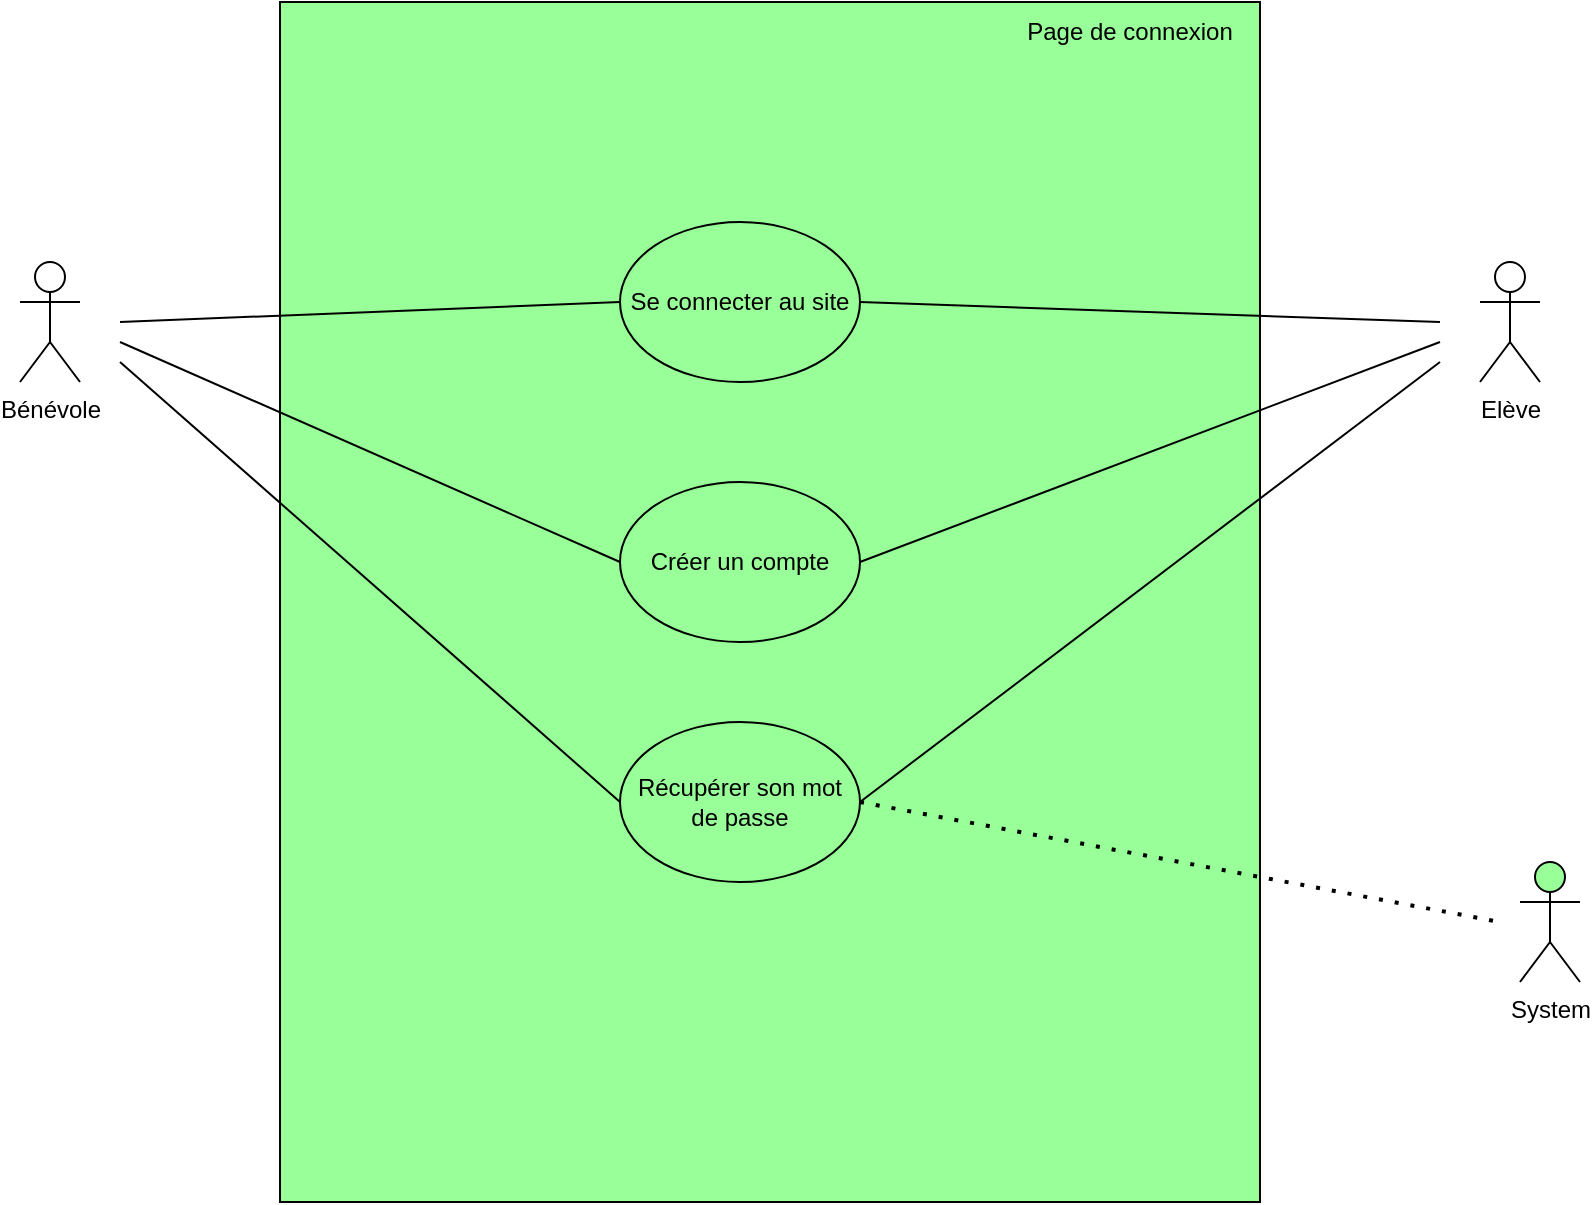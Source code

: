 <mxfile version="15.9.6" type="github" pages="5">
  <diagram id="0UAB439UrvkIAIWNiLFU" name="Page-1">
    <mxGraphModel dx="1422" dy="752" grid="1" gridSize="10" guides="1" tooltips="1" connect="1" arrows="1" fold="1" page="1" pageScale="1" pageWidth="1169" pageHeight="827" math="0" shadow="0">
      <root>
        <mxCell id="0" />
        <mxCell id="1" parent="0" />
        <mxCell id="_m-WDPMgRdIv43ossrgC-1" value="Bénévole" style="shape=umlActor;verticalLabelPosition=bottom;verticalAlign=top;html=1;outlineConnect=0;" parent="1" vertex="1">
          <mxGeometry x="200" y="190" width="30" height="60" as="geometry" />
        </mxCell>
        <mxCell id="_m-WDPMgRdIv43ossrgC-3" value="" style="rounded=0;whiteSpace=wrap;html=1;fillColor=#99FF99;" parent="1" vertex="1">
          <mxGeometry x="330" y="60" width="490" height="600" as="geometry" />
        </mxCell>
        <mxCell id="_m-WDPMgRdIv43ossrgC-4" value="Récupérer son mot de passe" style="ellipse;whiteSpace=wrap;html=1;fillColor=#99FF99;" parent="1" vertex="1">
          <mxGeometry x="500" y="420" width="120" height="80" as="geometry" />
        </mxCell>
        <mxCell id="_m-WDPMgRdIv43ossrgC-5" value="Créer un compte" style="ellipse;whiteSpace=wrap;html=1;fillColor=#99FF99;" parent="1" vertex="1">
          <mxGeometry x="500" y="300" width="120" height="80" as="geometry" />
        </mxCell>
        <mxCell id="_m-WDPMgRdIv43ossrgC-6" value="Se connecter au site" style="ellipse;whiteSpace=wrap;html=1;fillColor=#99FF99;" parent="1" vertex="1">
          <mxGeometry x="500" y="170" width="120" height="80" as="geometry" />
        </mxCell>
        <mxCell id="_m-WDPMgRdIv43ossrgC-7" value="Page de connexion" style="text;html=1;strokeColor=none;fillColor=none;align=center;verticalAlign=middle;whiteSpace=wrap;rounded=0;" parent="1" vertex="1">
          <mxGeometry x="690" y="60" width="130" height="30" as="geometry" />
        </mxCell>
        <mxCell id="_m-WDPMgRdIv43ossrgC-9" value="" style="endArrow=none;html=1;rounded=0;entryX=0;entryY=0.5;entryDx=0;entryDy=0;" parent="1" target="_m-WDPMgRdIv43ossrgC-6" edge="1">
          <mxGeometry width="50" height="50" relative="1" as="geometry">
            <mxPoint x="250" y="220" as="sourcePoint" />
            <mxPoint x="610" y="390" as="targetPoint" />
          </mxGeometry>
        </mxCell>
        <mxCell id="_m-WDPMgRdIv43ossrgC-10" value="" style="endArrow=none;html=1;rounded=0;entryX=0;entryY=0.5;entryDx=0;entryDy=0;" parent="1" target="_m-WDPMgRdIv43ossrgC-5" edge="1">
          <mxGeometry width="50" height="50" relative="1" as="geometry">
            <mxPoint x="250" y="230" as="sourcePoint" />
            <mxPoint x="610" y="390" as="targetPoint" />
          </mxGeometry>
        </mxCell>
        <mxCell id="_m-WDPMgRdIv43ossrgC-11" value="" style="endArrow=none;html=1;rounded=0;entryX=0;entryY=0.5;entryDx=0;entryDy=0;" parent="1" target="_m-WDPMgRdIv43ossrgC-4" edge="1">
          <mxGeometry width="50" height="50" relative="1" as="geometry">
            <mxPoint x="250" y="240" as="sourcePoint" />
            <mxPoint x="610" y="390" as="targetPoint" />
          </mxGeometry>
        </mxCell>
        <mxCell id="_m-WDPMgRdIv43ossrgC-12" value="System" style="shape=umlActor;verticalLabelPosition=bottom;verticalAlign=top;html=1;outlineConnect=0;fillColor=#99FF99;" parent="1" vertex="1">
          <mxGeometry x="950" y="490" width="30" height="60" as="geometry" />
        </mxCell>
        <mxCell id="_m-WDPMgRdIv43ossrgC-13" value="" style="endArrow=none;dashed=1;html=1;dashPattern=1 3;strokeWidth=2;rounded=0;exitX=1;exitY=0.5;exitDx=0;exitDy=0;" parent="1" source="_m-WDPMgRdIv43ossrgC-4" edge="1">
          <mxGeometry width="50" height="50" relative="1" as="geometry">
            <mxPoint x="560" y="440" as="sourcePoint" />
            <mxPoint x="940" y="520" as="targetPoint" />
          </mxGeometry>
        </mxCell>
        <mxCell id="5sb8JuSq6CG7YoR3cgY8-1" value="Elève" style="shape=umlActor;verticalLabelPosition=bottom;verticalAlign=top;html=1;outlineConnect=0;" parent="1" vertex="1">
          <mxGeometry x="930" y="190" width="30" height="60" as="geometry" />
        </mxCell>
        <mxCell id="5sb8JuSq6CG7YoR3cgY8-2" value="" style="endArrow=none;html=1;rounded=0;exitX=1;exitY=0.5;exitDx=0;exitDy=0;" parent="1" source="_m-WDPMgRdIv43ossrgC-6" edge="1">
          <mxGeometry width="50" height="50" relative="1" as="geometry">
            <mxPoint x="560" y="410" as="sourcePoint" />
            <mxPoint x="910" y="220" as="targetPoint" />
          </mxGeometry>
        </mxCell>
        <mxCell id="5sb8JuSq6CG7YoR3cgY8-3" value="" style="endArrow=none;html=1;rounded=0;exitX=1;exitY=0.5;exitDx=0;exitDy=0;" parent="1" source="_m-WDPMgRdIv43ossrgC-5" edge="1">
          <mxGeometry width="50" height="50" relative="1" as="geometry">
            <mxPoint x="630" y="220" as="sourcePoint" />
            <mxPoint x="910" y="230" as="targetPoint" />
          </mxGeometry>
        </mxCell>
        <mxCell id="5sb8JuSq6CG7YoR3cgY8-4" value="" style="endArrow=none;html=1;rounded=0;exitX=1;exitY=0.5;exitDx=0;exitDy=0;" parent="1" source="_m-WDPMgRdIv43ossrgC-4" edge="1">
          <mxGeometry width="50" height="50" relative="1" as="geometry">
            <mxPoint x="630" y="350" as="sourcePoint" />
            <mxPoint x="910" y="240" as="targetPoint" />
          </mxGeometry>
        </mxCell>
      </root>
    </mxGraphModel>
  </diagram>
  <diagram id="FKx3Wgl5roAM5LDyL2PM" name="Page-2">
    <mxGraphModel dx="1422" dy="752" grid="1" gridSize="10" guides="1" tooltips="1" connect="1" arrows="1" fold="1" page="1" pageScale="1" pageWidth="1169" pageHeight="827" math="0" shadow="0">
      <root>
        <mxCell id="T8rPd33FThQhkHIRr_Mw-0" />
        <mxCell id="T8rPd33FThQhkHIRr_Mw-1" parent="T8rPd33FThQhkHIRr_Mw-0" />
        <mxCell id="T8rPd33FThQhkHIRr_Mw-2" value="Bénévole envoyant&lt;div&gt; le message&lt;/div&gt;" style="shape=umlActor;verticalLabelPosition=bottom;verticalAlign=top;html=1;outlineConnect=0;fillColor=#99FF99;" parent="T8rPd33FThQhkHIRr_Mw-1" vertex="1">
          <mxGeometry x="190" y="460" width="30" height="60" as="geometry" />
        </mxCell>
        <mxCell id="T8rPd33FThQhkHIRr_Mw-3" value="" style="rounded=0;whiteSpace=wrap;html=1;fillColor=#99FF99;" parent="T8rPd33FThQhkHIRr_Mw-1" vertex="1">
          <mxGeometry x="320" y="80" width="480" height="620" as="geometry" />
        </mxCell>
        <mxCell id="avv3_J5bfQfvJzv53qTn-0" value="Elève recevant&lt;div&gt; le message&lt;/div&gt;" style="shape=umlActor;verticalLabelPosition=bottom;verticalAlign=top;html=1;outlineConnect=0;fillColor=#99FF99;" parent="T8rPd33FThQhkHIRr_Mw-1" vertex="1">
          <mxGeometry x="920" y="120" width="30" height="60" as="geometry" />
        </mxCell>
        <mxCell id="avv3_J5bfQfvJzv53qTn-1" value="&lt;div&gt;Envoyer &lt;br&gt;&lt;/div&gt;&lt;div&gt;un message&lt;/div&gt;" style="ellipse;whiteSpace=wrap;html=1;fillColor=#99FF99;" parent="T8rPd33FThQhkHIRr_Mw-1" vertex="1">
          <mxGeometry x="500" y="530" width="120" height="80" as="geometry" />
        </mxCell>
        <mxCell id="avv3_J5bfQfvJzv53qTn-2" value="&lt;div&gt;Consulter ses messages&lt;/div&gt;" style="ellipse;whiteSpace=wrap;html=1;fillColor=#99FF99;" parent="T8rPd33FThQhkHIRr_Mw-1" vertex="1">
          <mxGeometry x="500" y="90" width="120" height="80" as="geometry" />
        </mxCell>
        <mxCell id="avv3_J5bfQfvJzv53qTn-3" value="&lt;div&gt;Envoyer la photo&lt;/div&gt;&lt;div&gt;de profil&lt;br&gt;&lt;/div&gt;" style="ellipse;whiteSpace=wrap;html=1;fillColor=#99FF99;" parent="T8rPd33FThQhkHIRr_Mw-1" vertex="1">
          <mxGeometry x="385" y="610" width="120" height="80" as="geometry" />
        </mxCell>
        <mxCell id="avv3_J5bfQfvJzv53qTn-4" value="Envoyer l&#39;heure du message" style="ellipse;whiteSpace=wrap;html=1;fillColor=#99FF99;" parent="T8rPd33FThQhkHIRr_Mw-1" vertex="1">
          <mxGeometry x="615" y="610" width="120" height="80" as="geometry" />
        </mxCell>
        <mxCell id="avv3_J5bfQfvJzv53qTn-5" value="" style="endArrow=none;dashed=1;html=1;dashPattern=1 3;strokeWidth=2;rounded=0;exitX=0.5;exitY=0;exitDx=0;exitDy=0;entryX=0;entryY=1;entryDx=0;entryDy=0;" parent="T8rPd33FThQhkHIRr_Mw-1" source="avv3_J5bfQfvJzv53qTn-3" target="avv3_J5bfQfvJzv53qTn-1" edge="1">
          <mxGeometry width="50" height="50" relative="1" as="geometry">
            <mxPoint x="565" y="540" as="sourcePoint" />
            <mxPoint x="615" y="490" as="targetPoint" />
          </mxGeometry>
        </mxCell>
        <mxCell id="avv3_J5bfQfvJzv53qTn-6" value="" style="endArrow=none;dashed=1;html=1;dashPattern=1 3;strokeWidth=2;rounded=0;exitX=1;exitY=1;exitDx=0;exitDy=0;entryX=0.5;entryY=0;entryDx=0;entryDy=0;" parent="T8rPd33FThQhkHIRr_Mw-1" source="avv3_J5bfQfvJzv53qTn-1" target="avv3_J5bfQfvJzv53qTn-4" edge="1">
          <mxGeometry width="50" height="50" relative="1" as="geometry">
            <mxPoint x="565" y="540" as="sourcePoint" />
            <mxPoint x="615" y="490" as="targetPoint" />
          </mxGeometry>
        </mxCell>
        <mxCell id="avv3_J5bfQfvJzv53qTn-7" value="" style="endArrow=none;html=1;rounded=0;" parent="T8rPd33FThQhkHIRr_Mw-1" source="avv3_J5bfQfvJzv53qTn-2" edge="1">
          <mxGeometry width="50" height="50" relative="1" as="geometry">
            <mxPoint x="560" y="410" as="sourcePoint" />
            <mxPoint x="900" y="130" as="targetPoint" />
          </mxGeometry>
        </mxCell>
        <mxCell id="avv3_J5bfQfvJzv53qTn-8" value="" style="endArrow=none;html=1;rounded=0;entryX=0;entryY=0.5;entryDx=0;entryDy=0;" parent="T8rPd33FThQhkHIRr_Mw-1" target="avv3_J5bfQfvJzv53qTn-1" edge="1">
          <mxGeometry width="50" height="50" relative="1" as="geometry">
            <mxPoint x="240" y="520" as="sourcePoint" />
            <mxPoint x="610" y="360" as="targetPoint" />
          </mxGeometry>
        </mxCell>
        <mxCell id="avv3_J5bfQfvJzv53qTn-9" value="Chat" style="text;html=1;strokeColor=none;fillColor=none;align=center;verticalAlign=middle;whiteSpace=wrap;rounded=0;" parent="T8rPd33FThQhkHIRr_Mw-1" vertex="1">
          <mxGeometry x="740" y="80" width="60" height="30" as="geometry" />
        </mxCell>
        <mxCell id="Ko5fPAhAlFJgmJD94xtR-1" value="Créer un groupe de chat" style="ellipse;whiteSpace=wrap;html=1;fillColor=#99FF99;" vertex="1" parent="T8rPd33FThQhkHIRr_Mw-1">
          <mxGeometry x="500" y="240" width="120" height="80" as="geometry" />
        </mxCell>
        <mxCell id="Ko5fPAhAlFJgmJD94xtR-2" value="Faire une demande pour ajouter une personne" style="ellipse;whiteSpace=wrap;html=1;fillColor=#99FF99;" vertex="1" parent="T8rPd33FThQhkHIRr_Mw-1">
          <mxGeometry x="500" y="390" width="120" height="80" as="geometry" />
        </mxCell>
        <mxCell id="Ko5fPAhAlFJgmJD94xtR-3" value="Elève envoyant&lt;div&gt; le message&lt;/div&gt;" style="shape=umlActor;verticalLabelPosition=bottom;verticalAlign=top;html=1;outlineConnect=0;fillColor=#99FF99;" vertex="1" parent="T8rPd33FThQhkHIRr_Mw-1">
          <mxGeometry x="870" y="460" width="30" height="60" as="geometry" />
        </mxCell>
        <mxCell id="Ko5fPAhAlFJgmJD94xtR-4" value="Bénévole recevant&lt;div&gt; le message&lt;/div&gt;" style="shape=umlActor;verticalLabelPosition=bottom;verticalAlign=top;html=1;outlineConnect=0;fillColor=#99FF99;" vertex="1" parent="T8rPd33FThQhkHIRr_Mw-1">
          <mxGeometry x="190" y="120" width="30" height="60" as="geometry" />
        </mxCell>
        <mxCell id="Ko5fPAhAlFJgmJD94xtR-5" value="" style="endArrow=none;html=1;rounded=0;exitX=0;exitY=0.5;exitDx=0;exitDy=0;" edge="1" parent="T8rPd33FThQhkHIRr_Mw-1" source="avv3_J5bfQfvJzv53qTn-2">
          <mxGeometry width="50" height="50" relative="1" as="geometry">
            <mxPoint x="630" y="140" as="sourcePoint" />
            <mxPoint x="250" y="130" as="targetPoint" />
          </mxGeometry>
        </mxCell>
        <mxCell id="Ko5fPAhAlFJgmJD94xtR-6" value="" style="endArrow=none;html=1;rounded=0;entryX=0;entryY=0.5;entryDx=0;entryDy=0;" edge="1" parent="T8rPd33FThQhkHIRr_Mw-1" target="Ko5fPAhAlFJgmJD94xtR-2">
          <mxGeometry width="50" height="50" relative="1" as="geometry">
            <mxPoint x="240" y="510" as="sourcePoint" />
            <mxPoint x="500" y="560" as="targetPoint" />
          </mxGeometry>
        </mxCell>
        <mxCell id="Ko5fPAhAlFJgmJD94xtR-7" value="" style="endArrow=none;html=1;rounded=0;entryX=0;entryY=0.5;entryDx=0;entryDy=0;" edge="1" parent="T8rPd33FThQhkHIRr_Mw-1" target="Ko5fPAhAlFJgmJD94xtR-1">
          <mxGeometry width="50" height="50" relative="1" as="geometry">
            <mxPoint x="240" y="500" as="sourcePoint" />
            <mxPoint x="510" y="440" as="targetPoint" />
          </mxGeometry>
        </mxCell>
        <mxCell id="Ko5fPAhAlFJgmJD94xtR-8" value="" style="endArrow=none;html=1;rounded=0;entryX=1;entryY=0.5;entryDx=0;entryDy=0;" edge="1" parent="T8rPd33FThQhkHIRr_Mw-1" target="Ko5fPAhAlFJgmJD94xtR-1">
          <mxGeometry width="50" height="50" relative="1" as="geometry">
            <mxPoint x="850" y="470" as="sourcePoint" />
            <mxPoint x="290" y="255" as="targetPoint" />
          </mxGeometry>
        </mxCell>
        <mxCell id="Ko5fPAhAlFJgmJD94xtR-11" value="" style="endArrow=none;html=1;rounded=0;entryX=1;entryY=0.5;entryDx=0;entryDy=0;" edge="1" parent="T8rPd33FThQhkHIRr_Mw-1" target="Ko5fPAhAlFJgmJD94xtR-2">
          <mxGeometry width="50" height="50" relative="1" as="geometry">
            <mxPoint x="850" y="480" as="sourcePoint" />
            <mxPoint x="630" y="290" as="targetPoint" />
          </mxGeometry>
        </mxCell>
        <mxCell id="Ko5fPAhAlFJgmJD94xtR-12" value="" style="endArrow=none;html=1;rounded=0;entryX=1;entryY=0.5;entryDx=0;entryDy=0;" edge="1" parent="T8rPd33FThQhkHIRr_Mw-1" target="avv3_J5bfQfvJzv53qTn-1">
          <mxGeometry width="50" height="50" relative="1" as="geometry">
            <mxPoint x="850" y="490" as="sourcePoint" />
            <mxPoint x="630" y="440" as="targetPoint" />
          </mxGeometry>
        </mxCell>
      </root>
    </mxGraphModel>
  </diagram>
  <diagram id="lVry1oVY6AeHzfTmRogF" name="Page-3">
    <mxGraphModel dx="1422" dy="752" grid="1" gridSize="10" guides="1" tooltips="1" connect="1" arrows="1" fold="1" page="1" pageScale="1" pageWidth="1169" pageHeight="827" math="0" shadow="0">
      <root>
        <mxCell id="coevtYESsG2S4zOhVycr-0" />
        <mxCell id="coevtYESsG2S4zOhVycr-1" parent="coevtYESsG2S4zOhVycr-0" />
        <mxCell id="coevtYESsG2S4zOhVycr-2" value="Bénévole" style="shape=umlActor;verticalLabelPosition=bottom;verticalAlign=top;html=1;outlineConnect=0;fillColor=#99FF99;" parent="coevtYESsG2S4zOhVycr-1" vertex="1">
          <mxGeometry x="230" y="270" width="30" height="60" as="geometry" />
        </mxCell>
        <mxCell id="coevtYESsG2S4zOhVycr-3" value="" style="rounded=0;whiteSpace=wrap;html=1;fillColor=#99FF99;" parent="coevtYESsG2S4zOhVycr-1" vertex="1">
          <mxGeometry x="360" y="50" width="400" height="540" as="geometry" />
        </mxCell>
        <mxCell id="coevtYESsG2S4zOhVycr-4" value="Calendrier" style="text;html=1;strokeColor=none;fillColor=none;align=center;verticalAlign=middle;whiteSpace=wrap;rounded=0;" parent="coevtYESsG2S4zOhVycr-1" vertex="1">
          <mxGeometry x="690" y="50" width="70" height="30" as="geometry" />
        </mxCell>
        <mxCell id="coevtYESsG2S4zOhVycr-6" value="Consulter son emploi du temps" style="ellipse;whiteSpace=wrap;html=1;fillColor=#99FF99;" parent="coevtYESsG2S4zOhVycr-1" vertex="1">
          <mxGeometry x="500" y="100" width="120" height="80" as="geometry" />
        </mxCell>
        <mxCell id="coevtYESsG2S4zOhVycr-7" value="Modifier son emploi du temps" style="ellipse;whiteSpace=wrap;html=1;fillColor=#99FF99;" parent="coevtYESsG2S4zOhVycr-1" vertex="1">
          <mxGeometry x="500" y="200" width="120" height="80" as="geometry" />
        </mxCell>
        <mxCell id="coevtYESsG2S4zOhVycr-10" value="" style="endArrow=none;html=1;rounded=0;entryX=0;entryY=0.5;entryDx=0;entryDy=0;" parent="coevtYESsG2S4zOhVycr-1" target="coevtYESsG2S4zOhVycr-7" edge="1">
          <mxGeometry width="50" height="50" relative="1" as="geometry">
            <mxPoint x="270" y="300" as="sourcePoint" />
            <mxPoint x="320" y="250" as="targetPoint" />
          </mxGeometry>
        </mxCell>
        <mxCell id="coevtYESsG2S4zOhVycr-11" value="" style="endArrow=none;html=1;rounded=0;entryX=0;entryY=0.5;entryDx=0;entryDy=0;" parent="coevtYESsG2S4zOhVycr-1" target="coevtYESsG2S4zOhVycr-6" edge="1">
          <mxGeometry width="50" height="50" relative="1" as="geometry">
            <mxPoint x="270" y="290" as="sourcePoint" />
            <mxPoint x="320" y="240" as="targetPoint" />
          </mxGeometry>
        </mxCell>
        <mxCell id="oPEobIXecocqxX9-f05J-0" value="&lt;div&gt;Créer un cours&lt;/div&gt;" style="ellipse;whiteSpace=wrap;html=1;fillColor=#99FF99;" vertex="1" parent="coevtYESsG2S4zOhVycr-1">
          <mxGeometry x="500" y="300" width="120" height="80" as="geometry" />
        </mxCell>
        <mxCell id="oPEobIXecocqxX9-f05J-1" value="&lt;div&gt;Supprimer un cours&lt;/div&gt;" style="ellipse;whiteSpace=wrap;html=1;fillColor=#99FF99;" vertex="1" parent="coevtYESsG2S4zOhVycr-1">
          <mxGeometry x="500" y="400" width="120" height="80" as="geometry" />
        </mxCell>
        <mxCell id="oPEobIXecocqxX9-f05J-2" value="Elève" style="shape=umlActor;verticalLabelPosition=bottom;verticalAlign=top;html=1;outlineConnect=0;fillColor=#99FF99;" vertex="1" parent="coevtYESsG2S4zOhVycr-1">
          <mxGeometry x="840" y="270" width="30" height="60" as="geometry" />
        </mxCell>
        <mxCell id="oPEobIXecocqxX9-f05J-3" value="" style="endArrow=none;html=1;rounded=0;entryX=0;entryY=0.5;entryDx=0;entryDy=0;" edge="1" parent="coevtYESsG2S4zOhVycr-1" target="oPEobIXecocqxX9-f05J-0">
          <mxGeometry width="50" height="50" relative="1" as="geometry">
            <mxPoint x="270" y="310" as="sourcePoint" />
            <mxPoint x="610" y="360" as="targetPoint" />
          </mxGeometry>
        </mxCell>
        <mxCell id="oPEobIXecocqxX9-f05J-4" value="" style="endArrow=none;html=1;rounded=0;entryX=0;entryY=0.5;entryDx=0;entryDy=0;" edge="1" parent="coevtYESsG2S4zOhVycr-1" target="oPEobIXecocqxX9-f05J-1">
          <mxGeometry width="50" height="50" relative="1" as="geometry">
            <mxPoint x="270" y="320" as="sourcePoint" />
            <mxPoint x="510" y="350" as="targetPoint" />
          </mxGeometry>
        </mxCell>
        <mxCell id="oPEobIXecocqxX9-f05J-5" value="" style="endArrow=none;html=1;rounded=0;exitX=1;exitY=0.5;exitDx=0;exitDy=0;" edge="1" parent="coevtYESsG2S4zOhVycr-1" source="coevtYESsG2S4zOhVycr-6">
          <mxGeometry width="50" height="50" relative="1" as="geometry">
            <mxPoint x="560" y="410" as="sourcePoint" />
            <mxPoint x="830" y="290" as="targetPoint" />
          </mxGeometry>
        </mxCell>
        <mxCell id="oPEobIXecocqxX9-f05J-6" value="" style="endArrow=none;html=1;rounded=0;exitX=1;exitY=0.5;exitDx=0;exitDy=0;" edge="1" parent="coevtYESsG2S4zOhVycr-1" source="coevtYESsG2S4zOhVycr-7">
          <mxGeometry width="50" height="50" relative="1" as="geometry">
            <mxPoint x="630" y="150" as="sourcePoint" />
            <mxPoint x="830" y="300" as="targetPoint" />
          </mxGeometry>
        </mxCell>
        <mxCell id="oPEobIXecocqxX9-f05J-7" value="" style="endArrow=none;html=1;rounded=0;exitX=1;exitY=0.5;exitDx=0;exitDy=0;" edge="1" parent="coevtYESsG2S4zOhVycr-1" source="oPEobIXecocqxX9-f05J-0">
          <mxGeometry width="50" height="50" relative="1" as="geometry">
            <mxPoint x="630" y="250" as="sourcePoint" />
            <mxPoint x="830" y="310" as="targetPoint" />
          </mxGeometry>
        </mxCell>
        <mxCell id="oPEobIXecocqxX9-f05J-8" value="" style="endArrow=none;html=1;rounded=0;exitX=1;exitY=0.5;exitDx=0;exitDy=0;" edge="1" parent="coevtYESsG2S4zOhVycr-1" source="oPEobIXecocqxX9-f05J-1">
          <mxGeometry width="50" height="50" relative="1" as="geometry">
            <mxPoint x="630" y="350" as="sourcePoint" />
            <mxPoint x="830" y="320" as="targetPoint" />
          </mxGeometry>
        </mxCell>
      </root>
    </mxGraphModel>
  </diagram>
  <diagram id="gRLTTAxx4WaHcGwUrlbU" name="Page-4">
    <mxGraphModel dx="1422" dy="752" grid="1" gridSize="10" guides="1" tooltips="1" connect="1" arrows="1" fold="1" page="1" pageScale="1" pageWidth="1169" pageHeight="827" math="0" shadow="0">
      <root>
        <mxCell id="OaQ34l6KLQCAa7oyYJw4-0" />
        <mxCell id="OaQ34l6KLQCAa7oyYJw4-1" parent="OaQ34l6KLQCAa7oyYJw4-0" />
        <mxCell id="OaQ34l6KLQCAa7oyYJw4-2" value="Elève" style="shape=umlActor;verticalLabelPosition=bottom;verticalAlign=top;html=1;outlineConnect=0;fillColor=#99FF99;" parent="OaQ34l6KLQCAa7oyYJw4-1" vertex="1">
          <mxGeometry x="980" y="280" width="30" height="60" as="geometry" />
        </mxCell>
        <mxCell id="OaQ34l6KLQCAa7oyYJw4-3" value="" style="rounded=0;whiteSpace=wrap;html=1;fillColor=#99FF99;" parent="OaQ34l6KLQCAa7oyYJw4-1" vertex="1">
          <mxGeometry x="360" y="50" width="480" height="640" as="geometry" />
        </mxCell>
        <mxCell id="OaQ34l6KLQCAa7oyYJw4-4" value="Gestion de tâches" style="text;html=1;strokeColor=none;fillColor=none;align=center;verticalAlign=middle;whiteSpace=wrap;rounded=0;" parent="OaQ34l6KLQCAa7oyYJw4-1" vertex="1">
          <mxGeometry x="720" y="50" width="120" height="30" as="geometry" />
        </mxCell>
        <mxCell id="OaQ34l6KLQCAa7oyYJw4-5" value="Créer des tâches pour sois-même" style="ellipse;whiteSpace=wrap;html=1;fillColor=#99FF99;" parent="OaQ34l6KLQCAa7oyYJw4-1" vertex="1">
          <mxGeometry x="525" y="190" width="120" height="80" as="geometry" />
        </mxCell>
        <mxCell id="OaQ34l6KLQCAa7oyYJw4-6" value="Bénévole" style="shape=umlActor;verticalLabelPosition=bottom;verticalAlign=top;html=1;outlineConnect=0;fillColor=#99FF99;" parent="OaQ34l6KLQCAa7oyYJw4-1" vertex="1">
          <mxGeometry x="180" y="390" width="30" height="60" as="geometry" />
        </mxCell>
        <mxCell id="OaQ34l6KLQCAa7oyYJw4-7" value="Créer des tâches pour autrui" style="ellipse;whiteSpace=wrap;html=1;fillColor=#99FF99;" parent="OaQ34l6KLQCAa7oyYJw4-1" vertex="1">
          <mxGeometry x="525" y="320" width="120" height="80" as="geometry" />
        </mxCell>
        <mxCell id="OaQ34l6KLQCAa7oyYJw4-8" value="" style="endArrow=none;html=1;rounded=0;" parent="OaQ34l6KLQCAa7oyYJw4-1" target="OaQ34l6KLQCAa7oyYJw4-5" edge="1">
          <mxGeometry width="50" height="50" relative="1" as="geometry">
            <mxPoint x="230" y="410" as="sourcePoint" />
            <mxPoint x="600" y="370" as="targetPoint" />
          </mxGeometry>
        </mxCell>
        <mxCell id="OaQ34l6KLQCAa7oyYJw4-9" value="" style="endArrow=none;html=1;rounded=0;entryX=0.025;entryY=0.375;entryDx=0;entryDy=0;entryPerimeter=0;" parent="OaQ34l6KLQCAa7oyYJw4-1" target="OaQ34l6KLQCAa7oyYJw4-7" edge="1">
          <mxGeometry width="50" height="50" relative="1" as="geometry">
            <mxPoint x="230" y="420" as="sourcePoint" />
            <mxPoint x="600" y="370" as="targetPoint" />
          </mxGeometry>
        </mxCell>
        <mxCell id="OaQ34l6KLQCAa7oyYJw4-10" value="" style="endArrow=none;html=1;rounded=0;" parent="OaQ34l6KLQCAa7oyYJw4-1" edge="1">
          <mxGeometry width="50" height="50" relative="1" as="geometry">
            <mxPoint x="970" y="300" as="sourcePoint" />
            <mxPoint x="640" y="240" as="targetPoint" />
          </mxGeometry>
        </mxCell>
        <mxCell id="OaQ34l6KLQCAa7oyYJw4-11" value="Voir l&#39;évolution d&#39;une tâche donner" style="ellipse;whiteSpace=wrap;html=1;fillColor=#99FF99;" parent="OaQ34l6KLQCAa7oyYJw4-1" vertex="1">
          <mxGeometry x="525" y="450" width="120" height="80" as="geometry" />
        </mxCell>
        <mxCell id="OaQ34l6KLQCAa7oyYJw4-12" value="" style="endArrow=none;html=1;rounded=0;entryX=0.092;entryY=0.238;entryDx=0;entryDy=0;entryPerimeter=0;" parent="OaQ34l6KLQCAa7oyYJw4-1" target="OaQ34l6KLQCAa7oyYJw4-11" edge="1">
          <mxGeometry width="50" height="50" relative="1" as="geometry">
            <mxPoint x="230" y="430" as="sourcePoint" />
            <mxPoint x="600" y="370" as="targetPoint" />
          </mxGeometry>
        </mxCell>
        <mxCell id="OaQ34l6KLQCAa7oyYJw4-13" value="Lier une tâche à un cours" style="ellipse;whiteSpace=wrap;html=1;fillColor=#99FF99;" parent="OaQ34l6KLQCAa7oyYJw4-1" vertex="1">
          <mxGeometry x="525" y="550" width="120" height="80" as="geometry" />
        </mxCell>
        <mxCell id="OaQ34l6KLQCAa7oyYJw4-14" value="" style="endArrow=none;html=1;rounded=0;entryX=0.05;entryY=0.275;entryDx=0;entryDy=0;entryPerimeter=0;" parent="OaQ34l6KLQCAa7oyYJw4-1" target="OaQ34l6KLQCAa7oyYJw4-13" edge="1">
          <mxGeometry width="50" height="50" relative="1" as="geometry">
            <mxPoint x="230" y="440" as="sourcePoint" />
            <mxPoint x="600" y="370" as="targetPoint" />
          </mxGeometry>
        </mxCell>
        <mxCell id="OaQ34l6KLQCAa7oyYJw4-15" value="" style="endArrow=none;html=1;rounded=0;" parent="OaQ34l6KLQCAa7oyYJw4-1" target="OaQ34l6KLQCAa7oyYJw4-13" edge="1">
          <mxGeometry width="50" height="50" relative="1" as="geometry">
            <mxPoint x="970" y="310" as="sourcePoint" />
            <mxPoint x="650" y="250" as="targetPoint" />
          </mxGeometry>
        </mxCell>
        <mxCell id="bmL5bmaMyaJRk71cLp00-1" value="Consulter ses tâches" style="ellipse;whiteSpace=wrap;html=1;fillColor=#99FF99;" vertex="1" parent="OaQ34l6KLQCAa7oyYJw4-1">
          <mxGeometry x="525" y="100" width="120" height="80" as="geometry" />
        </mxCell>
        <mxCell id="bmL5bmaMyaJRk71cLp00-2" value="" style="endArrow=none;html=1;rounded=0;entryX=0;entryY=0.5;entryDx=0;entryDy=0;" edge="1" parent="OaQ34l6KLQCAa7oyYJw4-1" target="bmL5bmaMyaJRk71cLp00-1">
          <mxGeometry width="50" height="50" relative="1" as="geometry">
            <mxPoint x="230" y="400" as="sourcePoint" />
            <mxPoint x="537.243" y="244.215" as="targetPoint" />
          </mxGeometry>
        </mxCell>
        <mxCell id="bmL5bmaMyaJRk71cLp00-3" value="" style="endArrow=none;html=1;rounded=0;entryX=1;entryY=0.5;entryDx=0;entryDy=0;" edge="1" parent="OaQ34l6KLQCAa7oyYJw4-1" target="bmL5bmaMyaJRk71cLp00-1">
          <mxGeometry width="50" height="50" relative="1" as="geometry">
            <mxPoint x="970" y="290" as="sourcePoint" />
            <mxPoint x="650" y="250" as="targetPoint" />
          </mxGeometry>
        </mxCell>
      </root>
    </mxGraphModel>
  </diagram>
  <diagram id="Fw-xWOBJf13w2nuWk0Kc" name="Page-5">
    <mxGraphModel dx="1422" dy="752" grid="1" gridSize="10" guides="1" tooltips="1" connect="1" arrows="1" fold="1" page="1" pageScale="1" pageWidth="1169" pageHeight="827" math="0" shadow="0">
      <root>
        <mxCell id="la8YstPZsl4trsAfROCr-0" />
        <mxCell id="la8YstPZsl4trsAfROCr-1" parent="la8YstPZsl4trsAfROCr-0" />
        <mxCell id="la8YstPZsl4trsAfROCr-2" value="Bénévole" style="shape=umlActor;verticalLabelPosition=bottom;verticalAlign=top;html=1;outlineConnect=0;fillColor=#99FF99;" parent="la8YstPZsl4trsAfROCr-1" vertex="1">
          <mxGeometry x="160" y="280" width="30" height="60" as="geometry" />
        </mxCell>
        <mxCell id="la8YstPZsl4trsAfROCr-3" value="" style="rounded=0;whiteSpace=wrap;html=1;fillColor=#99FF99;" parent="la8YstPZsl4trsAfROCr-1" vertex="1">
          <mxGeometry x="340" y="50" width="480" height="590" as="geometry" />
        </mxCell>
        <mxCell id="deD2Nv-WHVYS5gowmZ20-0" value="Tableau de bord" style="text;html=1;strokeColor=none;fillColor=none;align=center;verticalAlign=middle;whiteSpace=wrap;rounded=0;" parent="la8YstPZsl4trsAfROCr-1" vertex="1">
          <mxGeometry x="680" y="50" width="180" height="30" as="geometry" />
        </mxCell>
        <mxCell id="deD2Nv-WHVYS5gowmZ20-1" value="&lt;div&gt;Visualiser les &lt;br&gt;&lt;/div&gt;&lt;div&gt;tâches à accomplir&lt;/div&gt;" style="ellipse;whiteSpace=wrap;html=1;fillColor=#99FF99;" parent="la8YstPZsl4trsAfROCr-1" vertex="1">
          <mxGeometry x="520" y="120" width="120" height="80" as="geometry" />
        </mxCell>
        <mxCell id="deD2Nv-WHVYS5gowmZ20-2" value="Visualiser les messages non lu" style="ellipse;whiteSpace=wrap;html=1;fillColor=#99FF99;" parent="la8YstPZsl4trsAfROCr-1" vertex="1">
          <mxGeometry x="520" y="280" width="120" height="80" as="geometry" />
        </mxCell>
        <mxCell id="deD2Nv-WHVYS5gowmZ20-3" value="&lt;div&gt;Visualiser l&#39;emploie&lt;/div&gt;&lt;div&gt;du temps de la journée&lt;br&gt;&lt;/div&gt;" style="ellipse;whiteSpace=wrap;html=1;fillColor=#99FF99;" parent="la8YstPZsl4trsAfROCr-1" vertex="1">
          <mxGeometry x="520" y="450" width="120" height="80" as="geometry" />
        </mxCell>
        <mxCell id="deD2Nv-WHVYS5gowmZ20-4" value="" style="endArrow=none;html=1;rounded=0;entryX=0;entryY=0.5;entryDx=0;entryDy=0;" parent="la8YstPZsl4trsAfROCr-1" target="deD2Nv-WHVYS5gowmZ20-1" edge="1">
          <mxGeometry width="50" height="50" relative="1" as="geometry">
            <mxPoint x="200" y="300" as="sourcePoint" />
            <mxPoint x="250" y="250" as="targetPoint" />
          </mxGeometry>
        </mxCell>
        <mxCell id="deD2Nv-WHVYS5gowmZ20-5" value="" style="endArrow=none;html=1;rounded=0;" parent="la8YstPZsl4trsAfROCr-1" target="deD2Nv-WHVYS5gowmZ20-2" edge="1">
          <mxGeometry width="50" height="50" relative="1" as="geometry">
            <mxPoint x="200" y="310" as="sourcePoint" />
            <mxPoint x="250" y="260" as="targetPoint" />
          </mxGeometry>
        </mxCell>
        <mxCell id="deD2Nv-WHVYS5gowmZ20-6" value="" style="endArrow=none;html=1;rounded=0;entryX=0;entryY=0.5;entryDx=0;entryDy=0;" parent="la8YstPZsl4trsAfROCr-1" target="deD2Nv-WHVYS5gowmZ20-3" edge="1">
          <mxGeometry width="50" height="50" relative="1" as="geometry">
            <mxPoint x="200" y="320" as="sourcePoint" />
            <mxPoint x="250" y="270" as="targetPoint" />
          </mxGeometry>
        </mxCell>
        <mxCell id="f0MenH7Gy7XlZarKNitP-0" value="Elève" style="shape=umlActor;verticalLabelPosition=bottom;verticalAlign=top;html=1;outlineConnect=0;fillColor=#99FF99;" vertex="1" parent="la8YstPZsl4trsAfROCr-1">
          <mxGeometry x="940" y="280" width="30" height="60" as="geometry" />
        </mxCell>
        <mxCell id="f0MenH7Gy7XlZarKNitP-1" value="" style="endArrow=none;html=1;rounded=0;exitX=1;exitY=0.5;exitDx=0;exitDy=0;" edge="1" parent="la8YstPZsl4trsAfROCr-1" source="deD2Nv-WHVYS5gowmZ20-1">
          <mxGeometry width="50" height="50" relative="1" as="geometry">
            <mxPoint x="560" y="410" as="sourcePoint" />
            <mxPoint x="920" y="300" as="targetPoint" />
          </mxGeometry>
        </mxCell>
        <mxCell id="f0MenH7Gy7XlZarKNitP-2" value="" style="endArrow=none;html=1;rounded=0;exitX=1;exitY=0.5;exitDx=0;exitDy=0;" edge="1" parent="la8YstPZsl4trsAfROCr-1" source="deD2Nv-WHVYS5gowmZ20-2">
          <mxGeometry width="50" height="50" relative="1" as="geometry">
            <mxPoint x="650" y="170" as="sourcePoint" />
            <mxPoint x="920" y="310" as="targetPoint" />
          </mxGeometry>
        </mxCell>
        <mxCell id="f0MenH7Gy7XlZarKNitP-3" value="" style="endArrow=none;html=1;rounded=0;exitX=1;exitY=0.5;exitDx=0;exitDy=0;" edge="1" parent="la8YstPZsl4trsAfROCr-1" source="deD2Nv-WHVYS5gowmZ20-3">
          <mxGeometry width="50" height="50" relative="1" as="geometry">
            <mxPoint x="650" y="330" as="sourcePoint" />
            <mxPoint x="920" y="320" as="targetPoint" />
          </mxGeometry>
        </mxCell>
      </root>
    </mxGraphModel>
  </diagram>
</mxfile>
